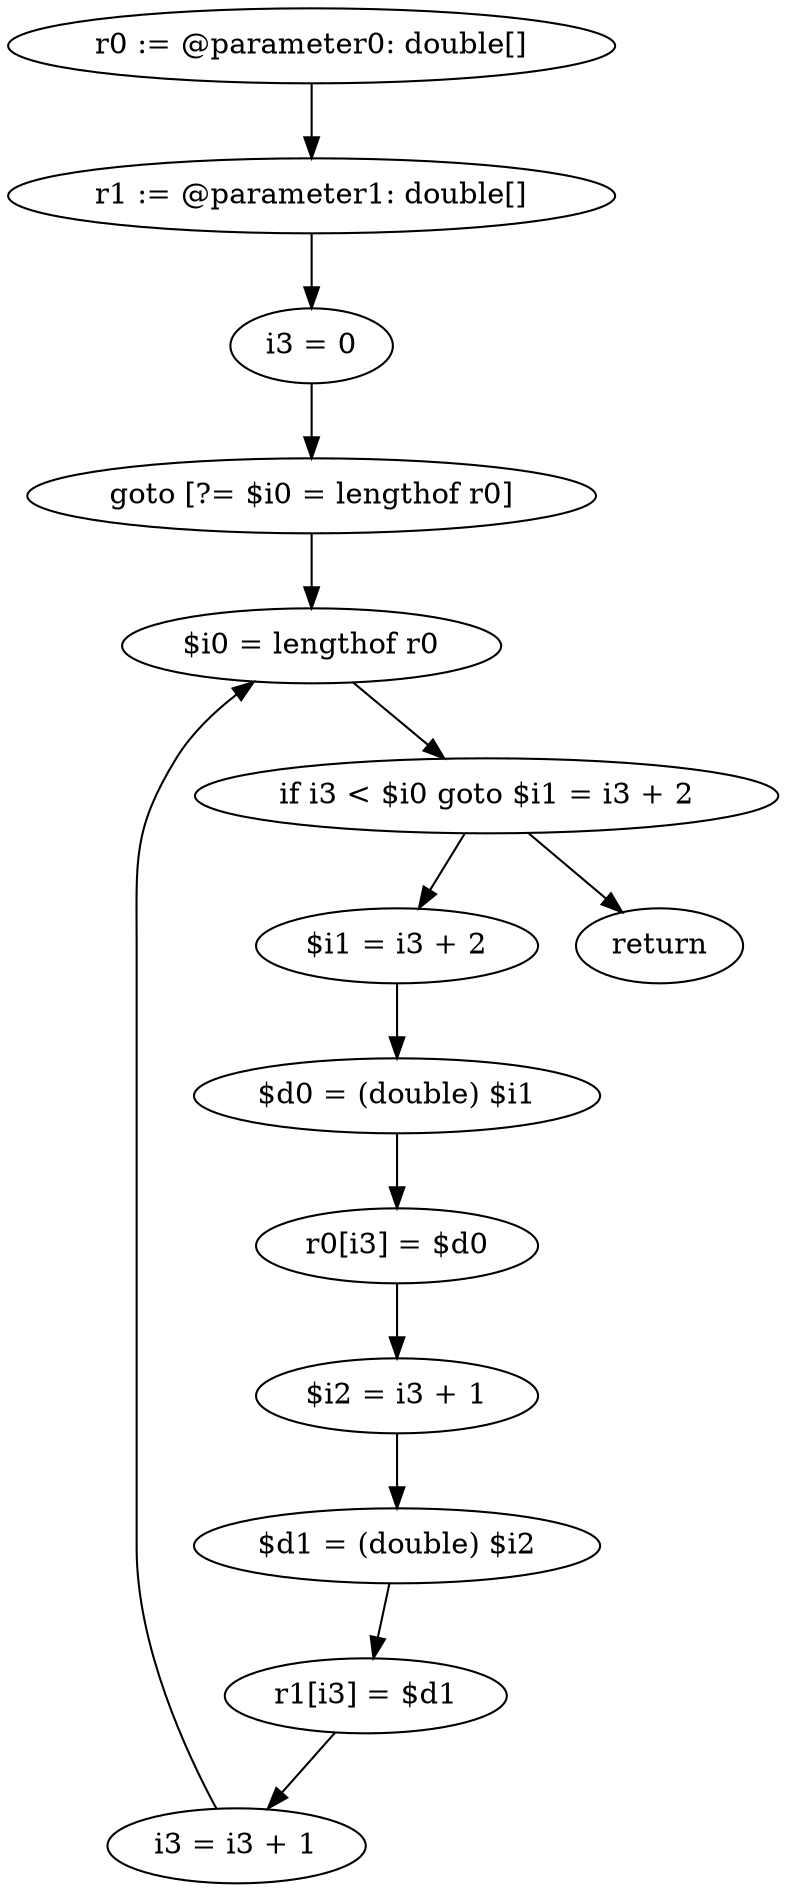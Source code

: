 digraph "unitGraph" {
    "r0 := @parameter0: double[]"
    "r1 := @parameter1: double[]"
    "i3 = 0"
    "goto [?= $i0 = lengthof r0]"
    "$i1 = i3 + 2"
    "$d0 = (double) $i1"
    "r0[i3] = $d0"
    "$i2 = i3 + 1"
    "$d1 = (double) $i2"
    "r1[i3] = $d1"
    "i3 = i3 + 1"
    "$i0 = lengthof r0"
    "if i3 < $i0 goto $i1 = i3 + 2"
    "return"
    "r0 := @parameter0: double[]"->"r1 := @parameter1: double[]";
    "r1 := @parameter1: double[]"->"i3 = 0";
    "i3 = 0"->"goto [?= $i0 = lengthof r0]";
    "goto [?= $i0 = lengthof r0]"->"$i0 = lengthof r0";
    "$i1 = i3 + 2"->"$d0 = (double) $i1";
    "$d0 = (double) $i1"->"r0[i3] = $d0";
    "r0[i3] = $d0"->"$i2 = i3 + 1";
    "$i2 = i3 + 1"->"$d1 = (double) $i2";
    "$d1 = (double) $i2"->"r1[i3] = $d1";
    "r1[i3] = $d1"->"i3 = i3 + 1";
    "i3 = i3 + 1"->"$i0 = lengthof r0";
    "$i0 = lengthof r0"->"if i3 < $i0 goto $i1 = i3 + 2";
    "if i3 < $i0 goto $i1 = i3 + 2"->"return";
    "if i3 < $i0 goto $i1 = i3 + 2"->"$i1 = i3 + 2";
}
